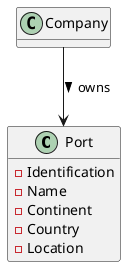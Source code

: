 @startuml
hide methods

class Port{
-Identification
-Name
-Continent
-Country
-Location
}
class Company{
}

Company --> Port : owns >

@enduml